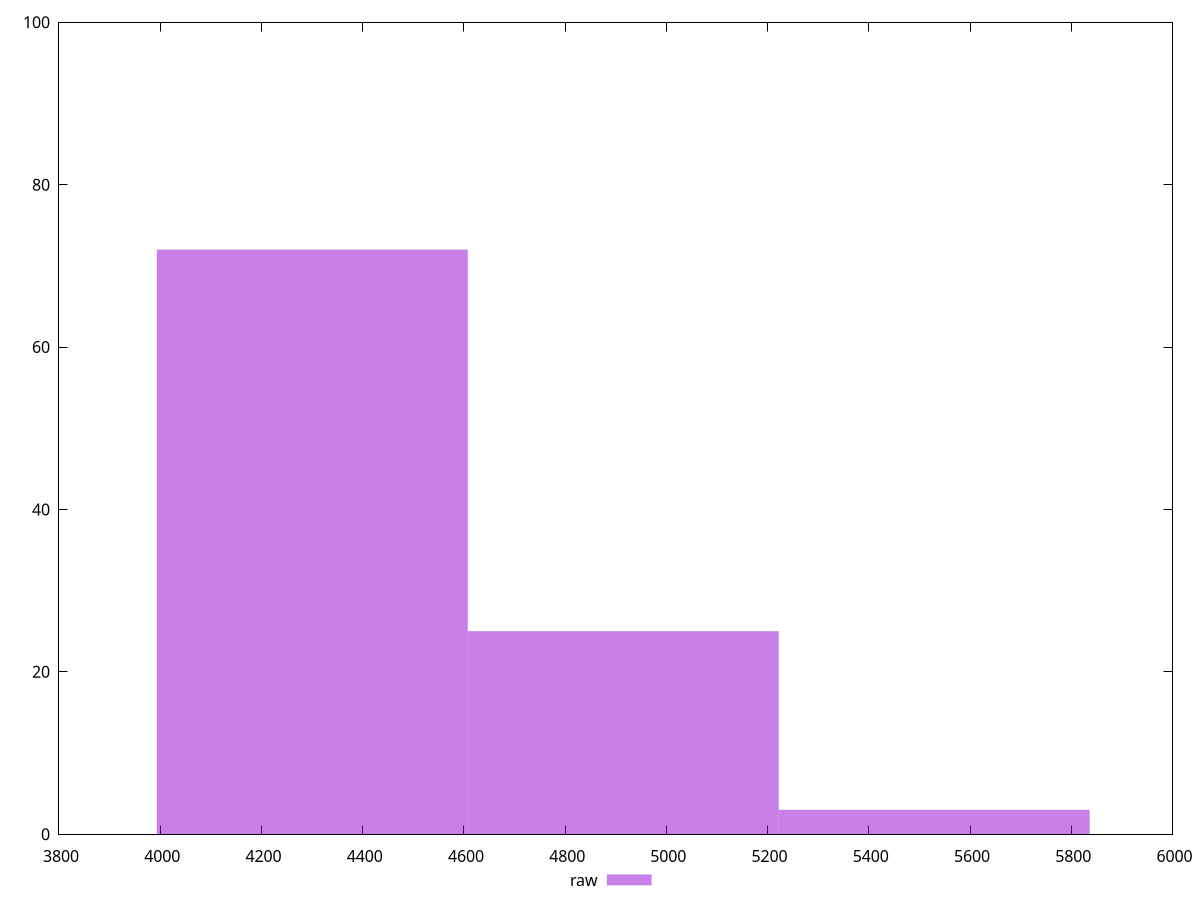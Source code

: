 reset
set terminal svg size 640, 490 enhanced background rgb 'white'
set output "reprap/speed-index/samples/pages+cached/raw/histogram.svg"

$raw <<EOF
5529.18083484003 3
4914.827408746693 25
4300.473982653357 72
EOF

set key outside below
set boxwidth 614.3534260933367
set yrange [0:100]
set style fill transparent solid 0.5 noborder

plot \
  $raw title "raw" with boxes, \


reset
